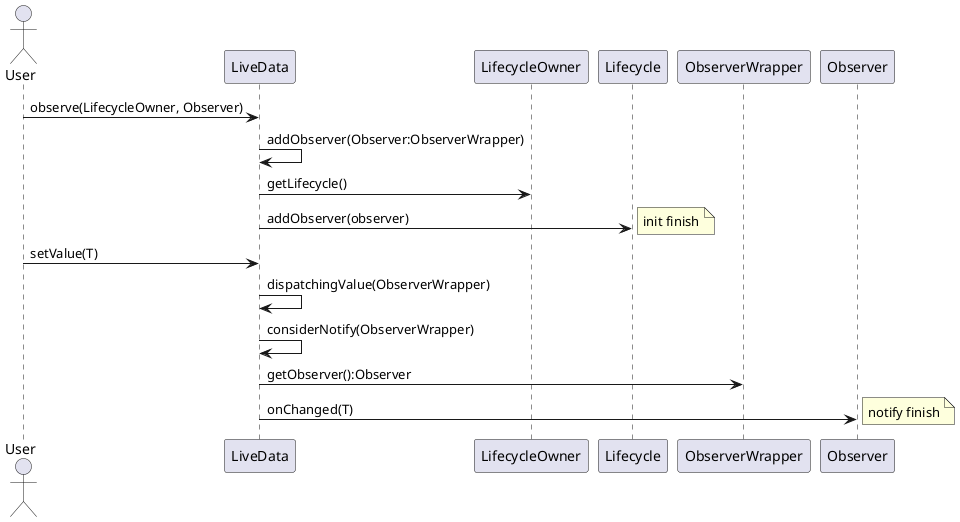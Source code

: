 @startuml
actor User

User -> LiveData: observe(LifecycleOwner, Observer)
LiveData -> LiveData: addObserver(Observer:ObserverWrapper)
LiveData -> LifecycleOwner: getLifecycle()
LiveData -> Lifecycle: addObserver(observer)
note right: init finish

User -> LiveData: setValue(T)
LiveData -> LiveData: dispatchingValue(ObserverWrapper)
LiveData -> LiveData: considerNotify(ObserverWrapper)
LiveData -> ObserverWrapper: getObserver():Observer
LiveData -> Observer: onChanged(T)
note right: notify finish

@enduml